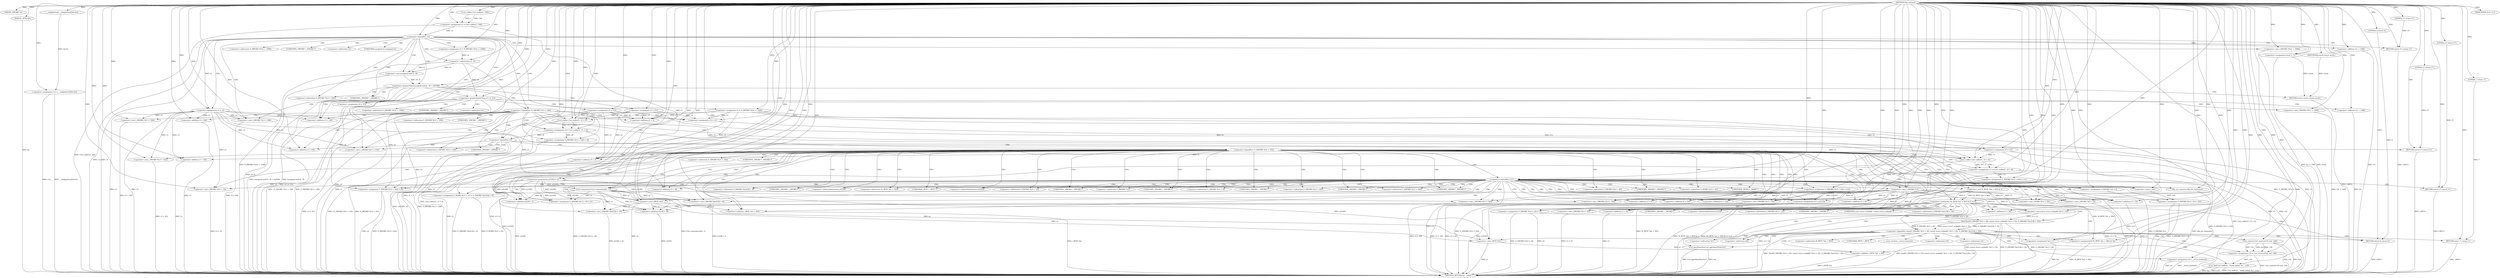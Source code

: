 digraph tftp_connect {  
"1000114" [label = "(METHOD,tftp_connect)" ]
"1000408" [label = "(METHOD_RETURN,int __cdecl)" ]
"1000115" [label = "(PARAM,_DWORD *a1)" ]
"1000116" [label = "(PARAM,_BYTE *a2)" ]
"1000131" [label = "(<operator>.assignment,v14 = __readgsdword(0x14u))" ]
"1000133" [label = "(__readgsdword,__readgsdword(0x14u))" ]
"1000135" [label = "(<operator>.assignment,v2 = Curl_ccalloc(1, 336))" ]
"1000137" [label = "(Curl_ccalloc,Curl_ccalloc(1, 336))" ]
"1000140" [label = "(<operator>.assignment,a1[185] = v2)" ]
"1000146" [label = "(<operator>.logicalNot,!v2)" ]
"1000148" [label = "(RETURN,return 27;,return 27;)" ]
"1000149" [label = "(LITERAL,27,return 27;)" ]
"1000150" [label = "(<operator>.assignment,v3 = v2)" ]
"1000153" [label = "(<operator>.assignment,v4 = *(_DWORD *)(*a1 + 1568))" ]
"1000156" [label = "(<operator>.cast,(_DWORD *)(*a1 + 1568))" ]
"1000158" [label = "(<operator>.addition,*a1 + 1568)" ]
"1000163" [label = "(IDENTIFIER,v4,if ( v4 ))" ]
"1000165" [label = "(<operator>.assignment,result = 71)" ]
"1000169" [label = "(<operator>.greaterThan,(unsigned int)(v4 - 8) > 0xFFB0)" ]
"1000170" [label = "(<operator>.cast,(unsigned int)(v4 - 8))" ]
"1000172" [label = "(<operator>.subtraction,v4 - 8)" ]
"1000176" [label = "(RETURN,return result;,return result;)" ]
"1000177" [label = "(IDENTIFIER,result,return result;)" ]
"1000178" [label = "(<operator>.assignment,v5 = 512)" ]
"1000182" [label = "(<operator>.greaterEqualsThan,v4 >= 512)" ]
"1000185" [label = "(<operator>.assignment,v5 = *(_DWORD *)(*a1 + 1568))" ]
"1000188" [label = "(<operator>.cast,(_DWORD *)(*a1 + 1568))" ]
"1000190" [label = "(<operator>.addition,*a1 + 1568)" ]
"1000196" [label = "(<operator>.assignment,v4 = 512)" ]
"1000199" [label = "(<operator>.assignment,v5 = 512)" ]
"1000203" [label = "(<operator>.logicalNot,!*(_DWORD *)(v3 + 328))" ]
"1000205" [label = "(<operator>.cast,(_DWORD *)(v3 + 328))" ]
"1000207" [label = "(<operator>.addition,v3 + 328)" ]
"1000211" [label = "(<operator>.assignment,v12 = v5)" ]
"1000214" [label = "(<operator>.assignment,v8 = Curl_ccalloc(1, v5 + 4))" ]
"1000216" [label = "(Curl_ccalloc,Curl_ccalloc(1, v5 + 4))" ]
"1000218" [label = "(<operator>.addition,v5 + 4)" ]
"1000221" [label = "(<operator>.assignment,*(_DWORD *)(v3 + 328) = v8)" ]
"1000223" [label = "(<operator>.cast,(_DWORD *)(v3 + 328))" ]
"1000225" [label = "(<operator>.addition,v3 + 328)" ]
"1000229" [label = "(<operator>.assignment,v5 = v12)" ]
"1000233" [label = "(<operator>.logicalNot,!v8)" ]
"1000235" [label = "(RETURN,return 27;,return 27;)" ]
"1000236" [label = "(LITERAL,27,return 27;)" ]
"1000238" [label = "(<operator>.logicalNot,!*(_DWORD *)(v3 + 332))" ]
"1000240" [label = "(<operator>.cast,(_DWORD *)(v3 + 332))" ]
"1000242" [label = "(<operator>.addition,v3 + 332)" ]
"1000246" [label = "(<operator>.assignment,v11 = Curl_ccalloc(1, v5 + 4))" ]
"1000248" [label = "(Curl_ccalloc,Curl_ccalloc(1, v5 + 4))" ]
"1000250" [label = "(<operator>.addition,v5 + 4)" ]
"1000253" [label = "(<operator>.assignment,*(_DWORD *)(v3 + 332) = v11)" ]
"1000255" [label = "(<operator>.cast,(_DWORD *)(v3 + 332))" ]
"1000257" [label = "(<operator>.addition,v3 + 332)" ]
"1000262" [label = "(<operator>.logicalNot,!v11)" ]
"1000264" [label = "(RETURN,return 27;,return 27;)" ]
"1000265" [label = "(LITERAL,27,return 27;)" ]
"1000266" [label = "(Curl_conncontrol,Curl_conncontrol(a1, 1))" ]
"1000269" [label = "(<operator>.assignment,v6 = a1[103])" ]
"1000274" [label = "(<operator>.assignment,*(_DWORD *)(v3 + 16) = a1)" ]
"1000276" [label = "(<operator>.cast,(_DWORD *)(v3 + 16))" ]
"1000278" [label = "(<operator>.addition,v3 + 16)" ]
"1000282" [label = "(<operator>.assignment,*(_DWORD *)v3 = 0)" ]
"1000284" [label = "(<operator>.cast,(_DWORD *)v3)" ]
"1000288" [label = "(<operator>.assignment,*(_DWORD *)(v3 + 8) = -100)" ]
"1000290" [label = "(<operator>.cast,(_DWORD *)(v3 + 8))" ]
"1000292" [label = "(<operator>.addition,v3 + 8)" ]
"1000295" [label = "(<operator>.minus,-100)" ]
"1000297" [label = "(<operator>.assignment,*(_DWORD *)(v3 + 320) = 512)" ]
"1000299" [label = "(<operator>.cast,(_DWORD *)(v3 + 320))" ]
"1000301" [label = "(<operator>.addition,v3 + 320)" ]
"1000305" [label = "(<operator>.assignment,*(_DWORD *)(v3 + 324) = v4)" ]
"1000307" [label = "(<operator>.cast,(_DWORD *)(v3 + 324))" ]
"1000309" [label = "(<operator>.addition,v3 + 324)" ]
"1000313" [label = "(<operator>.assignment,*(_DWORD *)(v3 + 20) = v6)" ]
"1000315" [label = "(<operator>.cast,(_DWORD *)(v3 + 20))" ]
"1000317" [label = "(<operator>.addition,v3 + 20)" ]
"1000321" [label = "(<operator>.assignment,*(_WORD *)(v3 + 52) = *(_DWORD *)(a1[18] + 4))" ]
"1000323" [label = "(<operator>.cast,(_WORD *)(v3 + 52))" ]
"1000325" [label = "(<operator>.addition,v3 + 52)" ]
"1000329" [label = "(<operator>.cast,(_DWORD *)(a1[18] + 4))" ]
"1000331" [label = "(<operator>.addition,a1[18] + 4)" ]
"1000336" [label = "(tftp_set_timeouts,tftp_set_timeouts())" ]
"1000338" [label = "(<operator>.notEquals,(*((_BYTE *)a1 + 583) & 2) != 0)" ]
"1000339" [label = "(<operator>.and,*((_BYTE *)a1 + 583) & 2)" ]
"1000341" [label = "(<operator>.addition,(_BYTE *)a1 + 583)" ]
"1000342" [label = "(<operator>.cast,(_BYTE *)a1)" ]
"1000350" [label = "(Curl_pgrsStartNow,Curl_pgrsStartNow(*a1))" ]
"1000353" [label = "(<operator>.assignment,*a2 = 1)" ]
"1000357" [label = "(RETURN,return 0;,return 0;)" ]
"1000358" [label = "(LITERAL,0,return 0;)" ]
"1000360" [label = "(<operator>.logicalNot,!bind(*(_DWORD *)(v3 + 20), (const struct sockaddr *)(v3 + 52), *(_DWORD *)(a1[18] + 16)))" ]
"1000361" [label = "(bind,bind(*(_DWORD *)(v3 + 20), (const struct sockaddr *)(v3 + 52), *(_DWORD *)(a1[18] + 16)))" ]
"1000363" [label = "(<operator>.cast,(_DWORD *)(v3 + 20))" ]
"1000365" [label = "(<operator>.addition,v3 + 20)" ]
"1000368" [label = "(<operator>.cast,(const struct sockaddr *)(v3 + 52))" ]
"1000370" [label = "(<operator>.addition,v3 + 52)" ]
"1000374" [label = "(<operator>.cast,(_DWORD *)(a1[18] + 16))" ]
"1000376" [label = "(<operator>.addition,a1[18] + 16)" ]
"1000382" [label = "(<operators>.assignmentOr,*((_BYTE *)a1 + 583) |= 2u)" ]
"1000384" [label = "(<operator>.addition,(_BYTE *)a1 + 583)" ]
"1000385" [label = "(<operator>.cast,(_BYTE *)a1)" ]
"1000391" [label = "(<operator>.assignment,v9 = __errno_location())" ]
"1000394" [label = "(<operator>.assignment,v10 = Curl_strerror(*v9, buf, 128))" ]
"1000396" [label = "(Curl_strerror,Curl_strerror(*v9, buf, 128))" ]
"1000401" [label = "(Curl_failf,Curl_failf(*a1, \"bind() failed; %s\", v10))" ]
"1000406" [label = "(RETURN,return 7;,return 7;)" ]
"1000407" [label = "(LITERAL,7,return 7;)" ]
"1000155" [label = "(<operator>.indirection,*(_DWORD *)(*a1 + 1568))" ]
"1000157" [label = "(UNKNOWN,_DWORD *,_DWORD *)" ]
"1000159" [label = "(<operator>.indirection,*a1)" ]
"1000171" [label = "(UNKNOWN,unsigned int,unsigned int)" ]
"1000187" [label = "(<operator>.indirection,*(_DWORD *)(*a1 + 1568))" ]
"1000189" [label = "(UNKNOWN,_DWORD *,_DWORD *)" ]
"1000191" [label = "(<operator>.indirection,*a1)" ]
"1000204" [label = "(<operator>.indirection,*(_DWORD *)(v3 + 328))" ]
"1000206" [label = "(UNKNOWN,_DWORD *,_DWORD *)" ]
"1000222" [label = "(<operator>.indirection,*(_DWORD *)(v3 + 328))" ]
"1000224" [label = "(UNKNOWN,_DWORD *,_DWORD *)" ]
"1000239" [label = "(<operator>.indirection,*(_DWORD *)(v3 + 332))" ]
"1000241" [label = "(UNKNOWN,_DWORD *,_DWORD *)" ]
"1000254" [label = "(<operator>.indirection,*(_DWORD *)(v3 + 332))" ]
"1000256" [label = "(UNKNOWN,_DWORD *,_DWORD *)" ]
"1000271" [label = "(<operator>.indirectIndexAccess,a1[103])" ]
"1000275" [label = "(<operator>.indirection,*(_DWORD *)(v3 + 16))" ]
"1000277" [label = "(UNKNOWN,_DWORD *,_DWORD *)" ]
"1000283" [label = "(<operator>.indirection,*(_DWORD *)v3)" ]
"1000285" [label = "(UNKNOWN,_DWORD *,_DWORD *)" ]
"1000289" [label = "(<operator>.indirection,*(_DWORD *)(v3 + 8))" ]
"1000291" [label = "(UNKNOWN,_DWORD *,_DWORD *)" ]
"1000298" [label = "(<operator>.indirection,*(_DWORD *)(v3 + 320))" ]
"1000300" [label = "(UNKNOWN,_DWORD *,_DWORD *)" ]
"1000306" [label = "(<operator>.indirection,*(_DWORD *)(v3 + 324))" ]
"1000308" [label = "(UNKNOWN,_DWORD *,_DWORD *)" ]
"1000314" [label = "(<operator>.indirection,*(_DWORD *)(v3 + 20))" ]
"1000316" [label = "(UNKNOWN,_DWORD *,_DWORD *)" ]
"1000322" [label = "(<operator>.indirection,*(_WORD *)(v3 + 52))" ]
"1000324" [label = "(UNKNOWN,_WORD *,_WORD *)" ]
"1000328" [label = "(<operator>.indirection,*(_DWORD *)(a1[18] + 4))" ]
"1000330" [label = "(UNKNOWN,_DWORD *,_DWORD *)" ]
"1000332" [label = "(<operator>.indirectIndexAccess,a1[18])" ]
"1000340" [label = "(<operator>.indirection,*((_BYTE *)a1 + 583))" ]
"1000343" [label = "(UNKNOWN,_BYTE *,_BYTE *)" ]
"1000351" [label = "(<operator>.indirection,*a1)" ]
"1000354" [label = "(<operator>.indirection,*a2)" ]
"1000362" [label = "(<operator>.indirection,*(_DWORD *)(v3 + 20))" ]
"1000364" [label = "(UNKNOWN,_DWORD *,_DWORD *)" ]
"1000369" [label = "(UNKNOWN,const struct sockaddr *,const struct sockaddr *)" ]
"1000373" [label = "(<operator>.indirection,*(_DWORD *)(a1[18] + 16))" ]
"1000375" [label = "(UNKNOWN,_DWORD *,_DWORD *)" ]
"1000377" [label = "(<operator>.indirectIndexAccess,a1[18])" ]
"1000383" [label = "(<operator>.indirection,*((_BYTE *)a1 + 583))" ]
"1000386" [label = "(UNKNOWN,_BYTE *,_BYTE *)" ]
"1000393" [label = "(__errno_location,__errno_location())" ]
"1000397" [label = "(<operator>.indirection,*v9)" ]
"1000402" [label = "(<operator>.indirection,*a1)" ]
  "1000148" -> "1000408"  [ label = "DDG: <RET>"] 
  "1000357" -> "1000408"  [ label = "DDG: <RET>"] 
  "1000235" -> "1000408"  [ label = "DDG: <RET>"] 
  "1000406" -> "1000408"  [ label = "DDG: <RET>"] 
  "1000264" -> "1000408"  [ label = "DDG: <RET>"] 
  "1000176" -> "1000408"  [ label = "DDG: <RET>"] 
  "1000288" -> "1000408"  [ label = "DDG: *(_DWORD *)(v3 + 8)"] 
  "1000216" -> "1000408"  [ label = "DDG: v5 + 4"] 
  "1000350" -> "1000408"  [ label = "DDG: Curl_pgrsStartNow(*a1)"] 
  "1000341" -> "1000408"  [ label = "DDG: (_BYTE *)a1"] 
  "1000199" -> "1000408"  [ label = "DDG: v5"] 
  "1000288" -> "1000408"  [ label = "DDG: -100"] 
  "1000190" -> "1000408"  [ label = "DDG: *a1"] 
  "1000321" -> "1000408"  [ label = "DDG: *(_WORD *)(v3 + 52)"] 
  "1000203" -> "1000408"  [ label = "DDG: !*(_DWORD *)(v3 + 328)"] 
  "1000323" -> "1000408"  [ label = "DDG: v3 + 52"] 
  "1000238" -> "1000408"  [ label = "DDG: *(_DWORD *)(v3 + 332)"] 
  "1000165" -> "1000408"  [ label = "DDG: result"] 
  "1000342" -> "1000408"  [ label = "DDG: a1"] 
  "1000233" -> "1000408"  [ label = "DDG: !v8"] 
  "1000350" -> "1000408"  [ label = "DDG: *a1"] 
  "1000257" -> "1000408"  [ label = "DDG: v3"] 
  "1000229" -> "1000408"  [ label = "DDG: v5"] 
  "1000401" -> "1000408"  [ label = "DDG: Curl_failf(*a1, \"bind() failed; %s\", v10)"] 
  "1000391" -> "1000408"  [ label = "DDG: __errno_location()"] 
  "1000391" -> "1000408"  [ label = "DDG: v9"] 
  "1000150" -> "1000408"  [ label = "DDG: v2"] 
  "1000233" -> "1000408"  [ label = "DDG: v8"] 
  "1000282" -> "1000408"  [ label = "DDG: *(_DWORD *)v3"] 
  "1000297" -> "1000408"  [ label = "DDG: *(_DWORD *)(v3 + 320)"] 
  "1000374" -> "1000408"  [ label = "DDG: a1[18] + 16"] 
  "1000313" -> "1000408"  [ label = "DDG: v6"] 
  "1000135" -> "1000408"  [ label = "DDG: Curl_ccalloc(1, 336)"] 
  "1000299" -> "1000408"  [ label = "DDG: v3 + 320"] 
  "1000368" -> "1000408"  [ label = "DDG: v3 + 52"] 
  "1000401" -> "1000408"  [ label = "DDG: *a1"] 
  "1000266" -> "1000408"  [ label = "DDG: Curl_conncontrol(a1, 1)"] 
  "1000225" -> "1000408"  [ label = "DDG: v3"] 
  "1000248" -> "1000408"  [ label = "DDG: v5 + 4"] 
  "1000182" -> "1000408"  [ label = "DDG: v4"] 
  "1000385" -> "1000408"  [ label = "DDG: a1"] 
  "1000131" -> "1000408"  [ label = "DDG: __readgsdword(0x14u)"] 
  "1000361" -> "1000408"  [ label = "DDG: (const struct sockaddr *)(v3 + 52)"] 
  "1000363" -> "1000408"  [ label = "DDG: v3 + 20"] 
  "1000290" -> "1000408"  [ label = "DDG: v3 + 8"] 
  "1000182" -> "1000408"  [ label = "DDG: v4 >= 512"] 
  "1000146" -> "1000408"  [ label = "DDG: v2"] 
  "1000203" -> "1000408"  [ label = "DDG: *(_DWORD *)(v3 + 328)"] 
  "1000153" -> "1000408"  [ label = "DDG: *(_DWORD *)(*a1 + 1568)"] 
  "1000156" -> "1000408"  [ label = "DDG: *a1 + 1568"] 
  "1000188" -> "1000408"  [ label = "DDG: *a1 + 1568"] 
  "1000116" -> "1000408"  [ label = "DDG: a2"] 
  "1000384" -> "1000408"  [ label = "DDG: (_BYTE *)a1"] 
  "1000269" -> "1000408"  [ label = "DDG: a1[103]"] 
  "1000262" -> "1000408"  [ label = "DDG: v11"] 
  "1000360" -> "1000408"  [ label = "DDG: bind(*(_DWORD *)(v3 + 20), (const struct sockaddr *)(v3 + 52), *(_DWORD *)(a1[18] + 16))"] 
  "1000205" -> "1000408"  [ label = "DDG: v3 + 328"] 
  "1000221" -> "1000408"  [ label = "DDG: *(_DWORD *)(v3 + 328)"] 
  "1000158" -> "1000408"  [ label = "DDG: *a1"] 
  "1000313" -> "1000408"  [ label = "DDG: *(_DWORD *)(v3 + 20)"] 
  "1000274" -> "1000408"  [ label = "DDG: *(_DWORD *)(v3 + 16)"] 
  "1000246" -> "1000408"  [ label = "DDG: Curl_ccalloc(1, v5 + 4)"] 
  "1000223" -> "1000408"  [ label = "DDG: v3 + 328"] 
  "1000169" -> "1000408"  [ label = "DDG: (unsigned int)(v4 - 8)"] 
  "1000229" -> "1000408"  [ label = "DDG: v12"] 
  "1000315" -> "1000408"  [ label = "DDG: v3 + 20"] 
  "1000331" -> "1000408"  [ label = "DDG: a1[18]"] 
  "1000255" -> "1000408"  [ label = "DDG: v3 + 332"] 
  "1000140" -> "1000408"  [ label = "DDG: a1[185]"] 
  "1000305" -> "1000408"  [ label = "DDG: *(_DWORD *)(v3 + 324)"] 
  "1000321" -> "1000408"  [ label = "DDG: *(_DWORD *)(a1[18] + 4)"] 
  "1000336" -> "1000408"  [ label = "DDG: tftp_set_timeouts()"] 
  "1000185" -> "1000408"  [ label = "DDG: *(_DWORD *)(*a1 + 1568)"] 
  "1000376" -> "1000408"  [ label = "DDG: a1[18]"] 
  "1000240" -> "1000408"  [ label = "DDG: v3 + 332"] 
  "1000169" -> "1000408"  [ label = "DDG: (unsigned int)(v4 - 8) > 0xFFB0"] 
  "1000338" -> "1000408"  [ label = "DDG: *((_BYTE *)a1 + 583) & 2"] 
  "1000394" -> "1000408"  [ label = "DDG: Curl_strerror(*v9, buf, 128)"] 
  "1000178" -> "1000408"  [ label = "DDG: v5"] 
  "1000353" -> "1000408"  [ label = "DDG: *a2"] 
  "1000276" -> "1000408"  [ label = "DDG: v3 + 16"] 
  "1000214" -> "1000408"  [ label = "DDG: Curl_ccalloc(1, v5 + 4)"] 
  "1000396" -> "1000408"  [ label = "DDG: *v9"] 
  "1000382" -> "1000408"  [ label = "DDG: *((_BYTE *)a1 + 583)"] 
  "1000238" -> "1000408"  [ label = "DDG: !*(_DWORD *)(v3 + 332)"] 
  "1000172" -> "1000408"  [ label = "DDG: v4"] 
  "1000401" -> "1000408"  [ label = "DDG: v10"] 
  "1000396" -> "1000408"  [ label = "DDG: buf"] 
  "1000339" -> "1000408"  [ label = "DDG: *((_BYTE *)a1 + 583)"] 
  "1000253" -> "1000408"  [ label = "DDG: *(_DWORD *)(v3 + 332)"] 
  "1000307" -> "1000408"  [ label = "DDG: v3 + 324"] 
  "1000262" -> "1000408"  [ label = "DDG: !v11"] 
  "1000325" -> "1000408"  [ label = "DDG: v3"] 
  "1000361" -> "1000408"  [ label = "DDG: *(_DWORD *)(a1[18] + 16)"] 
  "1000170" -> "1000408"  [ label = "DDG: v4 - 8"] 
  "1000196" -> "1000408"  [ label = "DDG: v4"] 
  "1000146" -> "1000408"  [ label = "DDG: !v2"] 
  "1000370" -> "1000408"  [ label = "DDG: v3"] 
  "1000338" -> "1000408"  [ label = "DDG: (*((_BYTE *)a1 + 583) & 2) != 0"] 
  "1000305" -> "1000408"  [ label = "DDG: v4"] 
  "1000361" -> "1000408"  [ label = "DDG: *(_DWORD *)(v3 + 20)"] 
  "1000150" -> "1000408"  [ label = "DDG: v3"] 
  "1000185" -> "1000408"  [ label = "DDG: v5"] 
  "1000131" -> "1000408"  [ label = "DDG: v14"] 
  "1000250" -> "1000408"  [ label = "DDG: v5"] 
  "1000360" -> "1000408"  [ label = "DDG: !bind(*(_DWORD *)(v3 + 20), (const struct sockaddr *)(v3 + 52), *(_DWORD *)(a1[18] + 16))"] 
  "1000329" -> "1000408"  [ label = "DDG: a1[18] + 4"] 
  "1000114" -> "1000115"  [ label = "DDG: "] 
  "1000114" -> "1000116"  [ label = "DDG: "] 
  "1000133" -> "1000131"  [ label = "DDG: 0x14u"] 
  "1000114" -> "1000131"  [ label = "DDG: "] 
  "1000114" -> "1000133"  [ label = "DDG: "] 
  "1000137" -> "1000135"  [ label = "DDG: 1"] 
  "1000137" -> "1000135"  [ label = "DDG: 336"] 
  "1000114" -> "1000135"  [ label = "DDG: "] 
  "1000114" -> "1000137"  [ label = "DDG: "] 
  "1000135" -> "1000140"  [ label = "DDG: v2"] 
  "1000114" -> "1000140"  [ label = "DDG: "] 
  "1000114" -> "1000146"  [ label = "DDG: "] 
  "1000135" -> "1000146"  [ label = "DDG: v2"] 
  "1000149" -> "1000148"  [ label = "DDG: 27"] 
  "1000114" -> "1000148"  [ label = "DDG: "] 
  "1000114" -> "1000149"  [ label = "DDG: "] 
  "1000146" -> "1000150"  [ label = "DDG: v2"] 
  "1000114" -> "1000150"  [ label = "DDG: "] 
  "1000114" -> "1000153"  [ label = "DDG: "] 
  "1000114" -> "1000156"  [ label = "DDG: "] 
  "1000114" -> "1000158"  [ label = "DDG: "] 
  "1000114" -> "1000163"  [ label = "DDG: "] 
  "1000114" -> "1000165"  [ label = "DDG: "] 
  "1000170" -> "1000169"  [ label = "DDG: v4 - 8"] 
  "1000172" -> "1000170"  [ label = "DDG: v4"] 
  "1000172" -> "1000170"  [ label = "DDG: 8"] 
  "1000153" -> "1000172"  [ label = "DDG: v4"] 
  "1000114" -> "1000172"  [ label = "DDG: "] 
  "1000114" -> "1000169"  [ label = "DDG: "] 
  "1000177" -> "1000176"  [ label = "DDG: result"] 
  "1000165" -> "1000176"  [ label = "DDG: result"] 
  "1000114" -> "1000177"  [ label = "DDG: "] 
  "1000114" -> "1000178"  [ label = "DDG: "] 
  "1000172" -> "1000182"  [ label = "DDG: v4"] 
  "1000114" -> "1000182"  [ label = "DDG: "] 
  "1000114" -> "1000185"  [ label = "DDG: "] 
  "1000114" -> "1000188"  [ label = "DDG: "] 
  "1000114" -> "1000190"  [ label = "DDG: "] 
  "1000114" -> "1000196"  [ label = "DDG: "] 
  "1000114" -> "1000199"  [ label = "DDG: "] 
  "1000150" -> "1000205"  [ label = "DDG: v3"] 
  "1000114" -> "1000205"  [ label = "DDG: "] 
  "1000150" -> "1000207"  [ label = "DDG: v3"] 
  "1000114" -> "1000207"  [ label = "DDG: "] 
  "1000199" -> "1000211"  [ label = "DDG: v5"] 
  "1000178" -> "1000211"  [ label = "DDG: v5"] 
  "1000185" -> "1000211"  [ label = "DDG: v5"] 
  "1000114" -> "1000211"  [ label = "DDG: "] 
  "1000216" -> "1000214"  [ label = "DDG: 1"] 
  "1000216" -> "1000214"  [ label = "DDG: v5 + 4"] 
  "1000114" -> "1000214"  [ label = "DDG: "] 
  "1000114" -> "1000216"  [ label = "DDG: "] 
  "1000199" -> "1000216"  [ label = "DDG: v5"] 
  "1000178" -> "1000216"  [ label = "DDG: v5"] 
  "1000185" -> "1000216"  [ label = "DDG: v5"] 
  "1000114" -> "1000218"  [ label = "DDG: "] 
  "1000199" -> "1000218"  [ label = "DDG: v5"] 
  "1000178" -> "1000218"  [ label = "DDG: v5"] 
  "1000185" -> "1000218"  [ label = "DDG: v5"] 
  "1000214" -> "1000221"  [ label = "DDG: v8"] 
  "1000114" -> "1000221"  [ label = "DDG: "] 
  "1000114" -> "1000223"  [ label = "DDG: "] 
  "1000150" -> "1000223"  [ label = "DDG: v3"] 
  "1000114" -> "1000225"  [ label = "DDG: "] 
  "1000150" -> "1000225"  [ label = "DDG: v3"] 
  "1000211" -> "1000229"  [ label = "DDG: v12"] 
  "1000114" -> "1000229"  [ label = "DDG: "] 
  "1000114" -> "1000233"  [ label = "DDG: "] 
  "1000214" -> "1000233"  [ label = "DDG: v8"] 
  "1000236" -> "1000235"  [ label = "DDG: 27"] 
  "1000114" -> "1000235"  [ label = "DDG: "] 
  "1000114" -> "1000236"  [ label = "DDG: "] 
  "1000114" -> "1000240"  [ label = "DDG: "] 
  "1000150" -> "1000240"  [ label = "DDG: v3"] 
  "1000114" -> "1000242"  [ label = "DDG: "] 
  "1000150" -> "1000242"  [ label = "DDG: v3"] 
  "1000248" -> "1000246"  [ label = "DDG: 1"] 
  "1000248" -> "1000246"  [ label = "DDG: v5 + 4"] 
  "1000114" -> "1000246"  [ label = "DDG: "] 
  "1000114" -> "1000248"  [ label = "DDG: "] 
  "1000199" -> "1000248"  [ label = "DDG: v5"] 
  "1000229" -> "1000248"  [ label = "DDG: v5"] 
  "1000178" -> "1000248"  [ label = "DDG: v5"] 
  "1000185" -> "1000248"  [ label = "DDG: v5"] 
  "1000199" -> "1000250"  [ label = "DDG: v5"] 
  "1000229" -> "1000250"  [ label = "DDG: v5"] 
  "1000178" -> "1000250"  [ label = "DDG: v5"] 
  "1000185" -> "1000250"  [ label = "DDG: v5"] 
  "1000114" -> "1000250"  [ label = "DDG: "] 
  "1000246" -> "1000253"  [ label = "DDG: v11"] 
  "1000114" -> "1000253"  [ label = "DDG: "] 
  "1000114" -> "1000255"  [ label = "DDG: "] 
  "1000150" -> "1000255"  [ label = "DDG: v3"] 
  "1000114" -> "1000257"  [ label = "DDG: "] 
  "1000150" -> "1000257"  [ label = "DDG: v3"] 
  "1000114" -> "1000262"  [ label = "DDG: "] 
  "1000246" -> "1000262"  [ label = "DDG: v11"] 
  "1000265" -> "1000264"  [ label = "DDG: 27"] 
  "1000114" -> "1000264"  [ label = "DDG: "] 
  "1000114" -> "1000265"  [ label = "DDG: "] 
  "1000140" -> "1000266"  [ label = "DDG: a1[185]"] 
  "1000114" -> "1000266"  [ label = "DDG: "] 
  "1000266" -> "1000269"  [ label = "DDG: a1"] 
  "1000114" -> "1000269"  [ label = "DDG: "] 
  "1000266" -> "1000274"  [ label = "DDG: a1"] 
  "1000140" -> "1000274"  [ label = "DDG: a1[185]"] 
  "1000114" -> "1000274"  [ label = "DDG: "] 
  "1000114" -> "1000276"  [ label = "DDG: "] 
  "1000150" -> "1000276"  [ label = "DDG: v3"] 
  "1000114" -> "1000278"  [ label = "DDG: "] 
  "1000150" -> "1000278"  [ label = "DDG: v3"] 
  "1000114" -> "1000282"  [ label = "DDG: "] 
  "1000114" -> "1000284"  [ label = "DDG: "] 
  "1000150" -> "1000284"  [ label = "DDG: v3"] 
  "1000295" -> "1000288"  [ label = "DDG: 100"] 
  "1000284" -> "1000290"  [ label = "DDG: v3"] 
  "1000114" -> "1000290"  [ label = "DDG: "] 
  "1000284" -> "1000292"  [ label = "DDG: v3"] 
  "1000114" -> "1000292"  [ label = "DDG: "] 
  "1000114" -> "1000295"  [ label = "DDG: "] 
  "1000114" -> "1000297"  [ label = "DDG: "] 
  "1000114" -> "1000299"  [ label = "DDG: "] 
  "1000284" -> "1000299"  [ label = "DDG: v3"] 
  "1000114" -> "1000301"  [ label = "DDG: "] 
  "1000284" -> "1000301"  [ label = "DDG: v3"] 
  "1000182" -> "1000305"  [ label = "DDG: v4"] 
  "1000196" -> "1000305"  [ label = "DDG: v4"] 
  "1000114" -> "1000305"  [ label = "DDG: "] 
  "1000114" -> "1000307"  [ label = "DDG: "] 
  "1000284" -> "1000307"  [ label = "DDG: v3"] 
  "1000114" -> "1000309"  [ label = "DDG: "] 
  "1000284" -> "1000309"  [ label = "DDG: v3"] 
  "1000269" -> "1000313"  [ label = "DDG: v6"] 
  "1000114" -> "1000313"  [ label = "DDG: "] 
  "1000114" -> "1000315"  [ label = "DDG: "] 
  "1000284" -> "1000315"  [ label = "DDG: v3"] 
  "1000114" -> "1000317"  [ label = "DDG: "] 
  "1000284" -> "1000317"  [ label = "DDG: v3"] 
  "1000114" -> "1000323"  [ label = "DDG: "] 
  "1000284" -> "1000323"  [ label = "DDG: v3"] 
  "1000114" -> "1000325"  [ label = "DDG: "] 
  "1000284" -> "1000325"  [ label = "DDG: v3"] 
  "1000266" -> "1000329"  [ label = "DDG: a1"] 
  "1000140" -> "1000329"  [ label = "DDG: a1[185]"] 
  "1000114" -> "1000329"  [ label = "DDG: "] 
  "1000266" -> "1000331"  [ label = "DDG: a1"] 
  "1000140" -> "1000331"  [ label = "DDG: a1[185]"] 
  "1000114" -> "1000331"  [ label = "DDG: "] 
  "1000114" -> "1000336"  [ label = "DDG: "] 
  "1000339" -> "1000338"  [ label = "DDG: *((_BYTE *)a1 + 583)"] 
  "1000339" -> "1000338"  [ label = "DDG: 2"] 
  "1000342" -> "1000341"  [ label = "DDG: a1"] 
  "1000140" -> "1000342"  [ label = "DDG: a1[185]"] 
  "1000114" -> "1000342"  [ label = "DDG: "] 
  "1000266" -> "1000342"  [ label = "DDG: a1"] 
  "1000114" -> "1000341"  [ label = "DDG: "] 
  "1000114" -> "1000339"  [ label = "DDG: "] 
  "1000114" -> "1000338"  [ label = "DDG: "] 
  "1000114" -> "1000353"  [ label = "DDG: "] 
  "1000358" -> "1000357"  [ label = "DDG: 0"] 
  "1000114" -> "1000357"  [ label = "DDG: "] 
  "1000114" -> "1000358"  [ label = "DDG: "] 
  "1000361" -> "1000360"  [ label = "DDG: *(_DWORD *)(v3 + 20)"] 
  "1000361" -> "1000360"  [ label = "DDG: (const struct sockaddr *)(v3 + 52)"] 
  "1000361" -> "1000360"  [ label = "DDG: *(_DWORD *)(a1[18] + 16)"] 
  "1000313" -> "1000361"  [ label = "DDG: *(_DWORD *)(v3 + 20)"] 
  "1000114" -> "1000363"  [ label = "DDG: "] 
  "1000284" -> "1000363"  [ label = "DDG: v3"] 
  "1000114" -> "1000365"  [ label = "DDG: "] 
  "1000284" -> "1000365"  [ label = "DDG: v3"] 
  "1000368" -> "1000361"  [ label = "DDG: v3 + 52"] 
  "1000114" -> "1000368"  [ label = "DDG: "] 
  "1000284" -> "1000368"  [ label = "DDG: v3"] 
  "1000114" -> "1000370"  [ label = "DDG: "] 
  "1000284" -> "1000370"  [ label = "DDG: v3"] 
  "1000342" -> "1000374"  [ label = "DDG: a1"] 
  "1000266" -> "1000374"  [ label = "DDG: a1"] 
  "1000140" -> "1000374"  [ label = "DDG: a1[185]"] 
  "1000114" -> "1000374"  [ label = "DDG: "] 
  "1000342" -> "1000376"  [ label = "DDG: a1"] 
  "1000266" -> "1000376"  [ label = "DDG: a1"] 
  "1000140" -> "1000376"  [ label = "DDG: a1[185]"] 
  "1000114" -> "1000376"  [ label = "DDG: "] 
  "1000114" -> "1000382"  [ label = "DDG: "] 
  "1000339" -> "1000382"  [ label = "DDG: *((_BYTE *)a1 + 583)"] 
  "1000385" -> "1000384"  [ label = "DDG: a1"] 
  "1000342" -> "1000385"  [ label = "DDG: a1"] 
  "1000140" -> "1000385"  [ label = "DDG: a1[185]"] 
  "1000114" -> "1000385"  [ label = "DDG: "] 
  "1000266" -> "1000385"  [ label = "DDG: a1"] 
  "1000114" -> "1000384"  [ label = "DDG: "] 
  "1000114" -> "1000391"  [ label = "DDG: "] 
  "1000396" -> "1000394"  [ label = "DDG: *v9"] 
  "1000396" -> "1000394"  [ label = "DDG: buf"] 
  "1000396" -> "1000394"  [ label = "DDG: 128"] 
  "1000114" -> "1000394"  [ label = "DDG: "] 
  "1000114" -> "1000396"  [ label = "DDG: "] 
  "1000114" -> "1000401"  [ label = "DDG: "] 
  "1000394" -> "1000401"  [ label = "DDG: v10"] 
  "1000407" -> "1000406"  [ label = "DDG: 7"] 
  "1000114" -> "1000406"  [ label = "DDG: "] 
  "1000114" -> "1000407"  [ label = "DDG: "] 
  "1000146" -> "1000159"  [ label = "CDG: "] 
  "1000146" -> "1000158"  [ label = "CDG: "] 
  "1000146" -> "1000157"  [ label = "CDG: "] 
  "1000146" -> "1000156"  [ label = "CDG: "] 
  "1000146" -> "1000155"  [ label = "CDG: "] 
  "1000146" -> "1000153"  [ label = "CDG: "] 
  "1000146" -> "1000150"  [ label = "CDG: "] 
  "1000146" -> "1000148"  [ label = "CDG: "] 
  "1000146" -> "1000172"  [ label = "CDG: "] 
  "1000146" -> "1000171"  [ label = "CDG: "] 
  "1000146" -> "1000170"  [ label = "CDG: "] 
  "1000146" -> "1000169"  [ label = "CDG: "] 
  "1000146" -> "1000165"  [ label = "CDG: "] 
  "1000146" -> "1000207"  [ label = "CDG: "] 
  "1000146" -> "1000206"  [ label = "CDG: "] 
  "1000146" -> "1000205"  [ label = "CDG: "] 
  "1000146" -> "1000204"  [ label = "CDG: "] 
  "1000146" -> "1000203"  [ label = "CDG: "] 
  "1000146" -> "1000199"  [ label = "CDG: "] 
  "1000146" -> "1000196"  [ label = "CDG: "] 
  "1000169" -> "1000176"  [ label = "CDG: "] 
  "1000169" -> "1000182"  [ label = "CDG: "] 
  "1000169" -> "1000178"  [ label = "CDG: "] 
  "1000169" -> "1000207"  [ label = "CDG: "] 
  "1000169" -> "1000206"  [ label = "CDG: "] 
  "1000169" -> "1000205"  [ label = "CDG: "] 
  "1000169" -> "1000204"  [ label = "CDG: "] 
  "1000169" -> "1000203"  [ label = "CDG: "] 
  "1000182" -> "1000191"  [ label = "CDG: "] 
  "1000182" -> "1000190"  [ label = "CDG: "] 
  "1000182" -> "1000189"  [ label = "CDG: "] 
  "1000182" -> "1000188"  [ label = "CDG: "] 
  "1000182" -> "1000187"  [ label = "CDG: "] 
  "1000182" -> "1000185"  [ label = "CDG: "] 
  "1000203" -> "1000224"  [ label = "CDG: "] 
  "1000203" -> "1000223"  [ label = "CDG: "] 
  "1000203" -> "1000222"  [ label = "CDG: "] 
  "1000203" -> "1000221"  [ label = "CDG: "] 
  "1000203" -> "1000218"  [ label = "CDG: "] 
  "1000203" -> "1000216"  [ label = "CDG: "] 
  "1000203" -> "1000214"  [ label = "CDG: "] 
  "1000203" -> "1000211"  [ label = "CDG: "] 
  "1000203" -> "1000240"  [ label = "CDG: "] 
  "1000203" -> "1000239"  [ label = "CDG: "] 
  "1000203" -> "1000238"  [ label = "CDG: "] 
  "1000203" -> "1000233"  [ label = "CDG: "] 
  "1000203" -> "1000229"  [ label = "CDG: "] 
  "1000203" -> "1000225"  [ label = "CDG: "] 
  "1000203" -> "1000242"  [ label = "CDG: "] 
  "1000203" -> "1000241"  [ label = "CDG: "] 
  "1000233" -> "1000240"  [ label = "CDG: "] 
  "1000233" -> "1000239"  [ label = "CDG: "] 
  "1000233" -> "1000238"  [ label = "CDG: "] 
  "1000233" -> "1000235"  [ label = "CDG: "] 
  "1000233" -> "1000242"  [ label = "CDG: "] 
  "1000233" -> "1000241"  [ label = "CDG: "] 
  "1000238" -> "1000256"  [ label = "CDG: "] 
  "1000238" -> "1000255"  [ label = "CDG: "] 
  "1000238" -> "1000254"  [ label = "CDG: "] 
  "1000238" -> "1000253"  [ label = "CDG: "] 
  "1000238" -> "1000250"  [ label = "CDG: "] 
  "1000238" -> "1000248"  [ label = "CDG: "] 
  "1000238" -> "1000246"  [ label = "CDG: "] 
  "1000238" -> "1000271"  [ label = "CDG: "] 
  "1000238" -> "1000269"  [ label = "CDG: "] 
  "1000238" -> "1000266"  [ label = "CDG: "] 
  "1000238" -> "1000262"  [ label = "CDG: "] 
  "1000238" -> "1000257"  [ label = "CDG: "] 
  "1000238" -> "1000288"  [ label = "CDG: "] 
  "1000238" -> "1000285"  [ label = "CDG: "] 
  "1000238" -> "1000284"  [ label = "CDG: "] 
  "1000238" -> "1000283"  [ label = "CDG: "] 
  "1000238" -> "1000282"  [ label = "CDG: "] 
  "1000238" -> "1000278"  [ label = "CDG: "] 
  "1000238" -> "1000277"  [ label = "CDG: "] 
  "1000238" -> "1000276"  [ label = "CDG: "] 
  "1000238" -> "1000275"  [ label = "CDG: "] 
  "1000238" -> "1000274"  [ label = "CDG: "] 
  "1000238" -> "1000301"  [ label = "CDG: "] 
  "1000238" -> "1000300"  [ label = "CDG: "] 
  "1000238" -> "1000299"  [ label = "CDG: "] 
  "1000238" -> "1000298"  [ label = "CDG: "] 
  "1000238" -> "1000297"  [ label = "CDG: "] 
  "1000238" -> "1000295"  [ label = "CDG: "] 
  "1000238" -> "1000292"  [ label = "CDG: "] 
  "1000238" -> "1000291"  [ label = "CDG: "] 
  "1000238" -> "1000290"  [ label = "CDG: "] 
  "1000238" -> "1000289"  [ label = "CDG: "] 
  "1000238" -> "1000317"  [ label = "CDG: "] 
  "1000238" -> "1000316"  [ label = "CDG: "] 
  "1000238" -> "1000315"  [ label = "CDG: "] 
  "1000238" -> "1000314"  [ label = "CDG: "] 
  "1000238" -> "1000313"  [ label = "CDG: "] 
  "1000238" -> "1000309"  [ label = "CDG: "] 
  "1000238" -> "1000308"  [ label = "CDG: "] 
  "1000238" -> "1000307"  [ label = "CDG: "] 
  "1000238" -> "1000306"  [ label = "CDG: "] 
  "1000238" -> "1000305"  [ label = "CDG: "] 
  "1000238" -> "1000336"  [ label = "CDG: "] 
  "1000238" -> "1000332"  [ label = "CDG: "] 
  "1000238" -> "1000331"  [ label = "CDG: "] 
  "1000238" -> "1000330"  [ label = "CDG: "] 
  "1000238" -> "1000329"  [ label = "CDG: "] 
  "1000238" -> "1000328"  [ label = "CDG: "] 
  "1000238" -> "1000325"  [ label = "CDG: "] 
  "1000238" -> "1000324"  [ label = "CDG: "] 
  "1000238" -> "1000323"  [ label = "CDG: "] 
  "1000238" -> "1000322"  [ label = "CDG: "] 
  "1000238" -> "1000321"  [ label = "CDG: "] 
  "1000238" -> "1000343"  [ label = "CDG: "] 
  "1000238" -> "1000342"  [ label = "CDG: "] 
  "1000238" -> "1000341"  [ label = "CDG: "] 
  "1000238" -> "1000340"  [ label = "CDG: "] 
  "1000238" -> "1000339"  [ label = "CDG: "] 
  "1000238" -> "1000338"  [ label = "CDG: "] 
  "1000262" -> "1000271"  [ label = "CDG: "] 
  "1000262" -> "1000269"  [ label = "CDG: "] 
  "1000262" -> "1000266"  [ label = "CDG: "] 
  "1000262" -> "1000264"  [ label = "CDG: "] 
  "1000262" -> "1000288"  [ label = "CDG: "] 
  "1000262" -> "1000285"  [ label = "CDG: "] 
  "1000262" -> "1000284"  [ label = "CDG: "] 
  "1000262" -> "1000283"  [ label = "CDG: "] 
  "1000262" -> "1000282"  [ label = "CDG: "] 
  "1000262" -> "1000278"  [ label = "CDG: "] 
  "1000262" -> "1000277"  [ label = "CDG: "] 
  "1000262" -> "1000276"  [ label = "CDG: "] 
  "1000262" -> "1000275"  [ label = "CDG: "] 
  "1000262" -> "1000274"  [ label = "CDG: "] 
  "1000262" -> "1000301"  [ label = "CDG: "] 
  "1000262" -> "1000300"  [ label = "CDG: "] 
  "1000262" -> "1000299"  [ label = "CDG: "] 
  "1000262" -> "1000298"  [ label = "CDG: "] 
  "1000262" -> "1000297"  [ label = "CDG: "] 
  "1000262" -> "1000295"  [ label = "CDG: "] 
  "1000262" -> "1000292"  [ label = "CDG: "] 
  "1000262" -> "1000291"  [ label = "CDG: "] 
  "1000262" -> "1000290"  [ label = "CDG: "] 
  "1000262" -> "1000289"  [ label = "CDG: "] 
  "1000262" -> "1000317"  [ label = "CDG: "] 
  "1000262" -> "1000316"  [ label = "CDG: "] 
  "1000262" -> "1000315"  [ label = "CDG: "] 
  "1000262" -> "1000314"  [ label = "CDG: "] 
  "1000262" -> "1000313"  [ label = "CDG: "] 
  "1000262" -> "1000309"  [ label = "CDG: "] 
  "1000262" -> "1000308"  [ label = "CDG: "] 
  "1000262" -> "1000307"  [ label = "CDG: "] 
  "1000262" -> "1000306"  [ label = "CDG: "] 
  "1000262" -> "1000305"  [ label = "CDG: "] 
  "1000262" -> "1000336"  [ label = "CDG: "] 
  "1000262" -> "1000332"  [ label = "CDG: "] 
  "1000262" -> "1000331"  [ label = "CDG: "] 
  "1000262" -> "1000330"  [ label = "CDG: "] 
  "1000262" -> "1000329"  [ label = "CDG: "] 
  "1000262" -> "1000328"  [ label = "CDG: "] 
  "1000262" -> "1000325"  [ label = "CDG: "] 
  "1000262" -> "1000324"  [ label = "CDG: "] 
  "1000262" -> "1000323"  [ label = "CDG: "] 
  "1000262" -> "1000322"  [ label = "CDG: "] 
  "1000262" -> "1000321"  [ label = "CDG: "] 
  "1000262" -> "1000343"  [ label = "CDG: "] 
  "1000262" -> "1000342"  [ label = "CDG: "] 
  "1000262" -> "1000341"  [ label = "CDG: "] 
  "1000262" -> "1000340"  [ label = "CDG: "] 
  "1000262" -> "1000339"  [ label = "CDG: "] 
  "1000262" -> "1000338"  [ label = "CDG: "] 
  "1000338" -> "1000351"  [ label = "CDG: "] 
  "1000338" -> "1000350"  [ label = "CDG: "] 
  "1000338" -> "1000368"  [ label = "CDG: "] 
  "1000338" -> "1000365"  [ label = "CDG: "] 
  "1000338" -> "1000364"  [ label = "CDG: "] 
  "1000338" -> "1000363"  [ label = "CDG: "] 
  "1000338" -> "1000362"  [ label = "CDG: "] 
  "1000338" -> "1000361"  [ label = "CDG: "] 
  "1000338" -> "1000360"  [ label = "CDG: "] 
  "1000338" -> "1000357"  [ label = "CDG: "] 
  "1000338" -> "1000354"  [ label = "CDG: "] 
  "1000338" -> "1000353"  [ label = "CDG: "] 
  "1000338" -> "1000377"  [ label = "CDG: "] 
  "1000338" -> "1000376"  [ label = "CDG: "] 
  "1000338" -> "1000375"  [ label = "CDG: "] 
  "1000338" -> "1000374"  [ label = "CDG: "] 
  "1000338" -> "1000373"  [ label = "CDG: "] 
  "1000338" -> "1000370"  [ label = "CDG: "] 
  "1000338" -> "1000369"  [ label = "CDG: "] 
  "1000360" -> "1000351"  [ label = "CDG: "] 
  "1000360" -> "1000350"  [ label = "CDG: "] 
  "1000360" -> "1000357"  [ label = "CDG: "] 
  "1000360" -> "1000354"  [ label = "CDG: "] 
  "1000360" -> "1000353"  [ label = "CDG: "] 
  "1000360" -> "1000384"  [ label = "CDG: "] 
  "1000360" -> "1000383"  [ label = "CDG: "] 
  "1000360" -> "1000382"  [ label = "CDG: "] 
  "1000360" -> "1000397"  [ label = "CDG: "] 
  "1000360" -> "1000396"  [ label = "CDG: "] 
  "1000360" -> "1000394"  [ label = "CDG: "] 
  "1000360" -> "1000393"  [ label = "CDG: "] 
  "1000360" -> "1000391"  [ label = "CDG: "] 
  "1000360" -> "1000386"  [ label = "CDG: "] 
  "1000360" -> "1000385"  [ label = "CDG: "] 
  "1000360" -> "1000406"  [ label = "CDG: "] 
  "1000360" -> "1000402"  [ label = "CDG: "] 
  "1000360" -> "1000401"  [ label = "CDG: "] 
}
